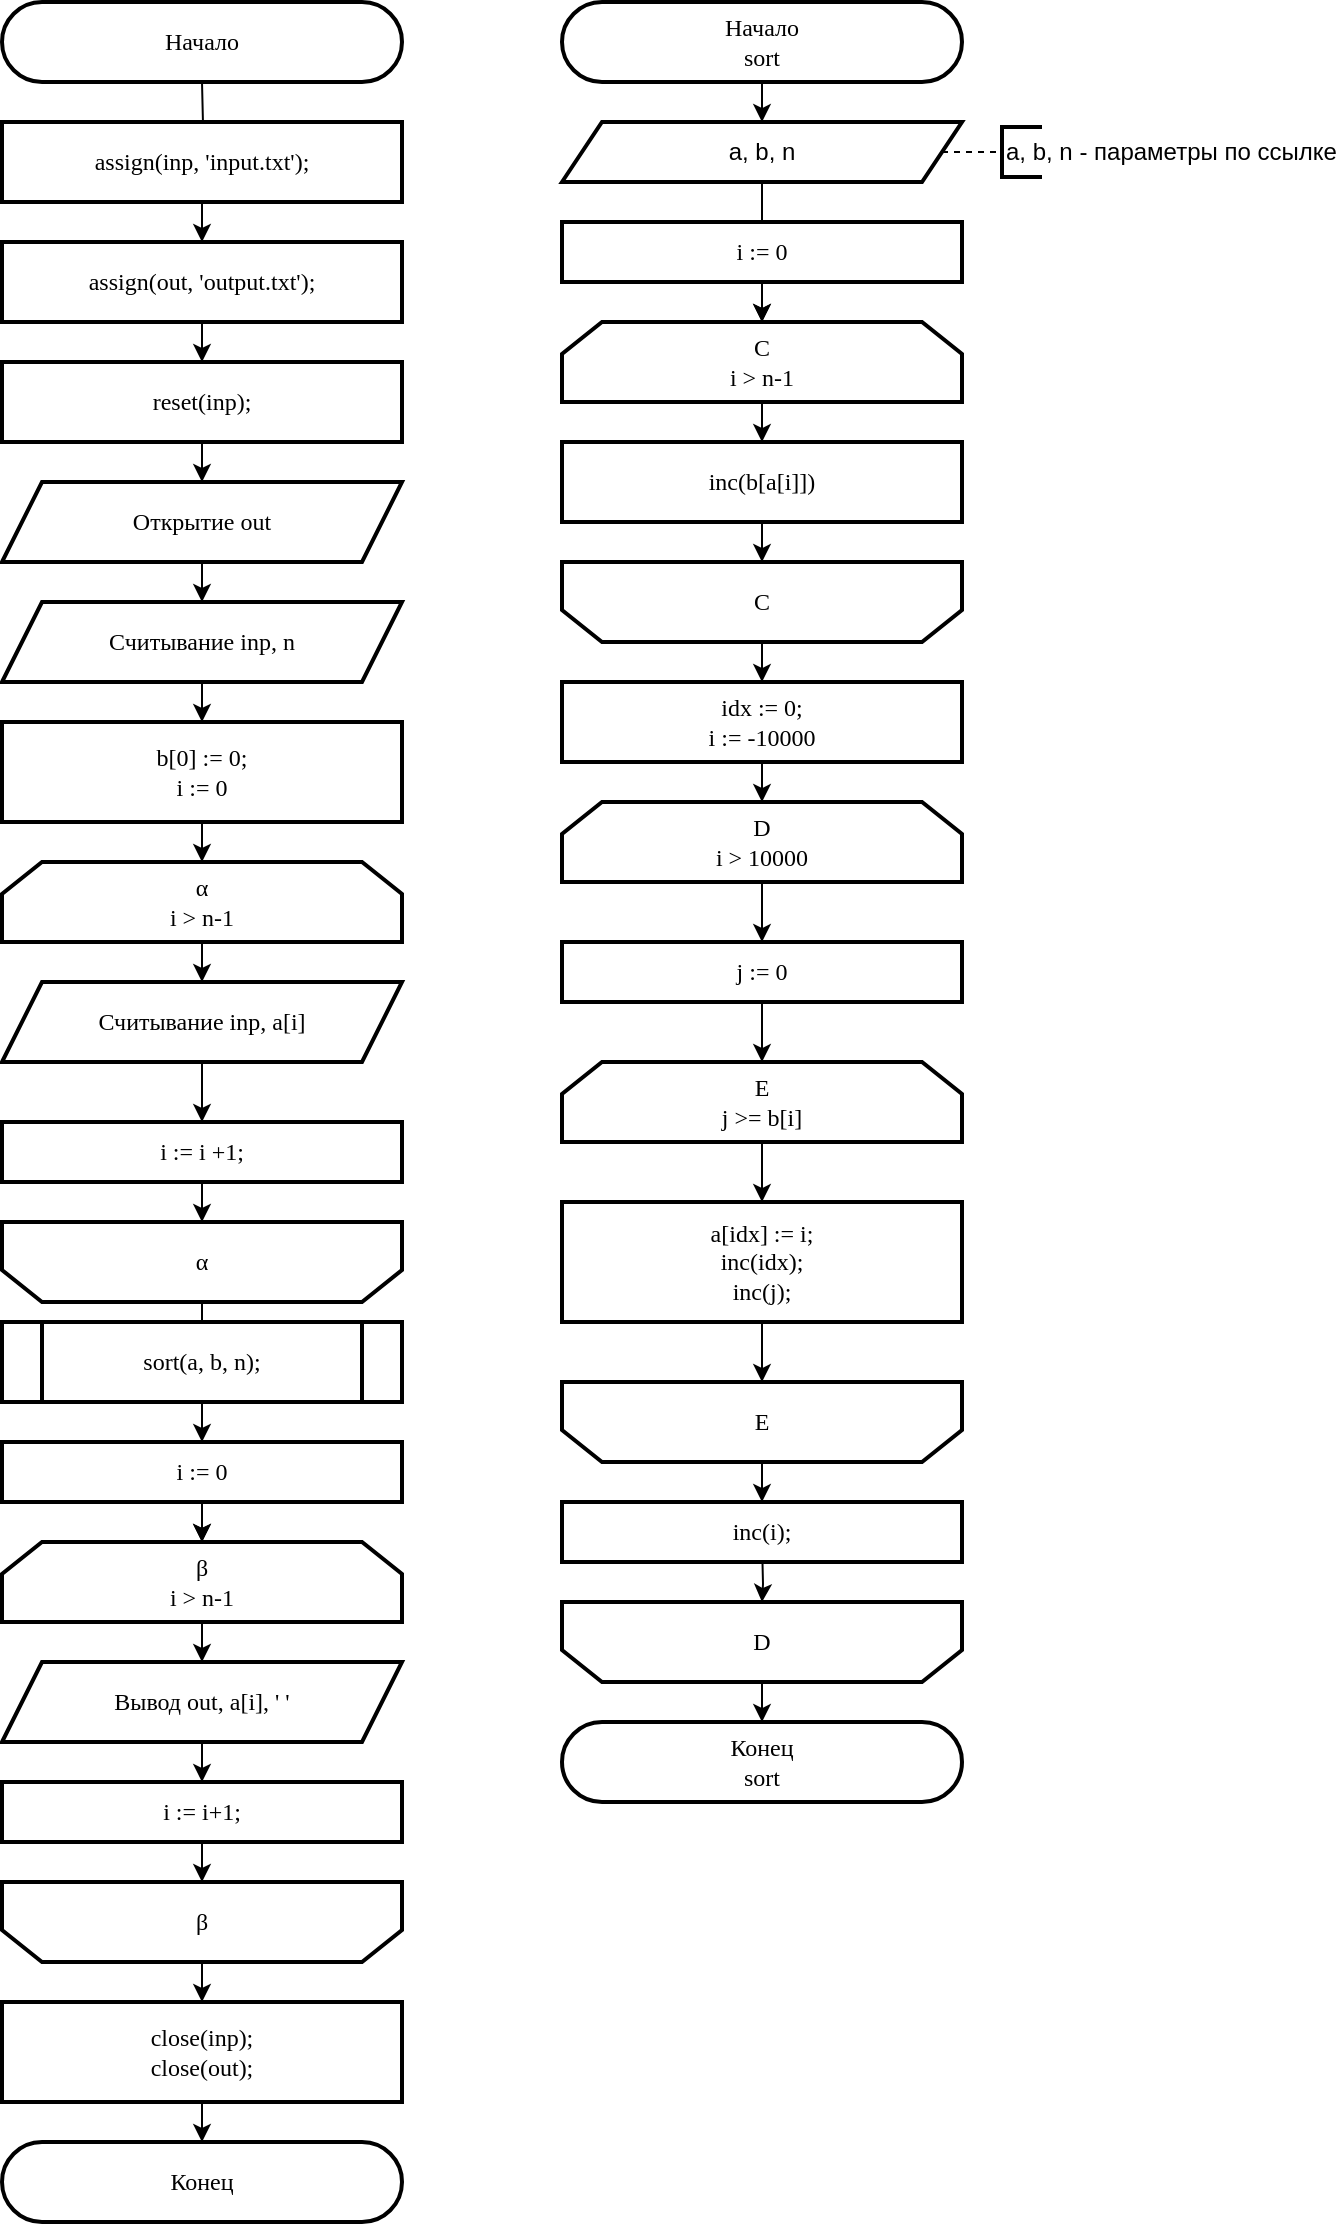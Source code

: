 <mxfile version="14.3.2" type="device"><diagram id="C5RBs43oDa-KdzZeNtuy" name="Page-1"><mxGraphModel dx="868" dy="482" grid="1" gridSize="10" guides="1" tooltips="1" connect="1" arrows="1" fold="1" page="1" pageScale="1" pageWidth="827" pageHeight="1169" math="0" shadow="0"><root><mxCell id="WIyWlLk6GJQsqaUBKTNV-0"/><mxCell id="WIyWlLk6GJQsqaUBKTNV-1" parent="WIyWlLk6GJQsqaUBKTNV-0"/><mxCell id="gy0EVU347u_-pMlxcect-0" value="" style="edgeStyle=orthogonalEdgeStyle;rounded=0;orthogonalLoop=1;jettySize=auto;html=1;fontFamily=Times New Roman;fontSize=12;" parent="WIyWlLk6GJQsqaUBKTNV-1" target="gy0EVU347u_-pMlxcect-1" edge="1"><mxGeometry relative="1" as="geometry"><mxPoint x="180" y="80.0" as="sourcePoint"/></mxGeometry></mxCell><mxCell id="gy0EVU347u_-pMlxcect-4" value="" style="edgeStyle=orthogonalEdgeStyle;rounded=0;orthogonalLoop=1;jettySize=auto;html=1;fontFamily=Times New Roman;fontSize=12;" parent="WIyWlLk6GJQsqaUBKTNV-1" source="gy0EVU347u_-pMlxcect-1" target="gy0EVU347u_-pMlxcect-3" edge="1"><mxGeometry relative="1" as="geometry"/></mxCell><mxCell id="gy0EVU347u_-pMlxcect-1" value="assign(inp, 'input.txt');" style="rounded=0;whiteSpace=wrap;html=1;absoluteArcSize=1;arcSize=14;strokeWidth=2;fontFamily=Times New Roman;fontSize=12;" parent="WIyWlLk6GJQsqaUBKTNV-1" vertex="1"><mxGeometry x="80" y="100" width="200" height="40" as="geometry"/></mxCell><mxCell id="gy0EVU347u_-pMlxcect-2" value="&lt;font style=&quot;font-size: 12px;&quot;&gt;Начало&lt;/font&gt;" style="rounded=1;whiteSpace=wrap;html=1;shadow=0;fillColor=#ffffff;arcSize=50;strokeWidth=2;fontFamily=Times New Roman;fontSize=12;" parent="WIyWlLk6GJQsqaUBKTNV-1" vertex="1"><mxGeometry x="80" y="40" width="200" height="40" as="geometry"/></mxCell><mxCell id="gy0EVU347u_-pMlxcect-6" value="" style="edgeStyle=orthogonalEdgeStyle;rounded=0;orthogonalLoop=1;jettySize=auto;html=1;fontFamily=Times New Roman;fontSize=12;" parent="WIyWlLk6GJQsqaUBKTNV-1" source="gy0EVU347u_-pMlxcect-3" target="gy0EVU347u_-pMlxcect-5" edge="1"><mxGeometry relative="1" as="geometry"/></mxCell><mxCell id="gy0EVU347u_-pMlxcect-3" value="assign(out, 'output.txt');" style="rounded=0;whiteSpace=wrap;html=1;absoluteArcSize=1;arcSize=14;strokeWidth=2;fontFamily=Times New Roman;fontSize=12;" parent="WIyWlLk6GJQsqaUBKTNV-1" vertex="1"><mxGeometry x="80" y="160" width="200" height="40" as="geometry"/></mxCell><mxCell id="gy0EVU347u_-pMlxcect-8" value="" style="edgeStyle=orthogonalEdgeStyle;rounded=0;orthogonalLoop=1;jettySize=auto;html=1;fontFamily=Times New Roman;fontSize=12;" parent="WIyWlLk6GJQsqaUBKTNV-1" source="gy0EVU347u_-pMlxcect-5" target="gy0EVU347u_-pMlxcect-7" edge="1"><mxGeometry relative="1" as="geometry"/></mxCell><mxCell id="gy0EVU347u_-pMlxcect-5" value="reset(inp);" style="rounded=0;whiteSpace=wrap;html=1;absoluteArcSize=1;arcSize=14;strokeWidth=2;fontFamily=Times New Roman;fontSize=12;spacing=2;labelBorderColor=none;" parent="WIyWlLk6GJQsqaUBKTNV-1" vertex="1"><mxGeometry x="80" y="220" width="200" height="40" as="geometry"/></mxCell><mxCell id="gy0EVU347u_-pMlxcect-10" value="" style="edgeStyle=orthogonalEdgeStyle;rounded=0;orthogonalLoop=1;jettySize=auto;html=1;fontFamily=Times New Roman;fontSize=12;" parent="WIyWlLk6GJQsqaUBKTNV-1" source="gy0EVU347u_-pMlxcect-7" target="gy0EVU347u_-pMlxcect-9" edge="1"><mxGeometry relative="1" as="geometry"/></mxCell><mxCell id="gy0EVU347u_-pMlxcect-7" value="Открытие&amp;nbsp;out" style="shape=parallelogram;perimeter=parallelogramPerimeter;whiteSpace=wrap;html=1;fixedSize=1;fontFamily=Times New Roman;fontSize=12;strokeWidth=2;" parent="WIyWlLk6GJQsqaUBKTNV-1" vertex="1"><mxGeometry x="80" y="280" width="200" height="40" as="geometry"/></mxCell><mxCell id="gy0EVU347u_-pMlxcect-12" value="" style="edgeStyle=orthogonalEdgeStyle;rounded=0;orthogonalLoop=1;jettySize=auto;html=1;fontFamily=Times New Roman;fontSize=12;" parent="WIyWlLk6GJQsqaUBKTNV-1" source="gy0EVU347u_-pMlxcect-9" target="gy0EVU347u_-pMlxcect-11" edge="1"><mxGeometry relative="1" as="geometry"/></mxCell><mxCell id="gy0EVU347u_-pMlxcect-9" value="Считывание&amp;nbsp;inp, n" style="shape=parallelogram;perimeter=parallelogramPerimeter;whiteSpace=wrap;html=1;fixedSize=1;fontFamily=Times New Roman;fontSize=12;strokeWidth=2;" parent="WIyWlLk6GJQsqaUBKTNV-1" vertex="1"><mxGeometry x="80" y="340" width="200" height="40" as="geometry"/></mxCell><mxCell id="gy0EVU347u_-pMlxcect-14" value="" style="edgeStyle=orthogonalEdgeStyle;rounded=0;orthogonalLoop=1;jettySize=auto;html=1;fontFamily=Times New Roman;fontSize=12;" parent="WIyWlLk6GJQsqaUBKTNV-1" source="gy0EVU347u_-pMlxcect-11" target="gy0EVU347u_-pMlxcect-13" edge="1"><mxGeometry relative="1" as="geometry"/></mxCell><mxCell id="gy0EVU347u_-pMlxcect-11" value="b[0] := 0;&lt;br style=&quot;font-size: 12px;&quot;&gt;i := 0" style="whiteSpace=wrap;html=1;fontFamily=Times New Roman;fontSize=12;strokeWidth=2;" parent="WIyWlLk6GJQsqaUBKTNV-1" vertex="1"><mxGeometry x="80" y="400" width="200" height="50" as="geometry"/></mxCell><mxCell id="gy0EVU347u_-pMlxcect-16" value="" style="edgeStyle=orthogonalEdgeStyle;rounded=0;orthogonalLoop=1;jettySize=auto;html=1;fontFamily=Times New Roman;fontSize=12;" parent="WIyWlLk6GJQsqaUBKTNV-1" source="gy0EVU347u_-pMlxcect-13" target="gy0EVU347u_-pMlxcect-15" edge="1"><mxGeometry relative="1" as="geometry"/></mxCell><mxCell id="gy0EVU347u_-pMlxcect-13" value="α&lt;br style=&quot;font-size: 12px;&quot;&gt;i &amp;gt; n-1" style="shape=loopLimit;whiteSpace=wrap;html=1;rounded=0;shadow=0;strokeWidth=2;fillColor=#ffffff;fontFamily=Times New Roman;fontSize=12;" parent="WIyWlLk6GJQsqaUBKTNV-1" vertex="1"><mxGeometry x="80" y="470" width="200" height="40" as="geometry"/></mxCell><mxCell id="gy0EVU347u_-pMlxcect-18" value="" style="edgeStyle=orthogonalEdgeStyle;rounded=0;orthogonalLoop=1;jettySize=auto;html=1;fontFamily=Times New Roman;fontSize=12;" parent="WIyWlLk6GJQsqaUBKTNV-1" source="gy0EVU347u_-pMlxcect-15" edge="1"><mxGeometry relative="1" as="geometry"><mxPoint x="180" y="600.0" as="targetPoint"/></mxGeometry></mxCell><mxCell id="gy0EVU347u_-pMlxcect-15" value="Считывание inp, a[i]" style="shape=parallelogram;perimeter=parallelogramPerimeter;whiteSpace=wrap;html=1;fixedSize=1;fontFamily=Times New Roman;fontSize=12;strokeWidth=2;" parent="WIyWlLk6GJQsqaUBKTNV-1" vertex="1"><mxGeometry x="80" y="530" width="200" height="40" as="geometry"/></mxCell><mxCell id="gy0EVU347u_-pMlxcect-43" value="" style="edgeStyle=orthogonalEdgeStyle;rounded=0;orthogonalLoop=1;jettySize=auto;html=1;fontFamily=Times New Roman;fontSize=12;" parent="WIyWlLk6GJQsqaUBKTNV-1" source="gy0EVU347u_-pMlxcect-19" target="gy0EVU347u_-pMlxcect-23" edge="1"><mxGeometry relative="1" as="geometry"/></mxCell><mxCell id="gy0EVU347u_-pMlxcect-19" value="&lt;font style=&quot;font-size: 12px;&quot;&gt;α&lt;br style=&quot;font-size: 12px;&quot;&gt;&lt;/font&gt;" style="shape=loopLimit;whiteSpace=wrap;html=1;rounded=0;shadow=0;strokeWidth=2;fillColor=#ffffff;direction=west;fontFamily=Times New Roman;fontSize=12;" parent="WIyWlLk6GJQsqaUBKTNV-1" vertex="1"><mxGeometry x="80" y="650" width="200" height="40" as="geometry"/></mxCell><mxCell id="gy0EVU347u_-pMlxcect-31" value="" style="edgeStyle=orthogonalEdgeStyle;rounded=0;orthogonalLoop=1;jettySize=auto;html=1;fontFamily=Times New Roman;fontSize=12;" parent="WIyWlLk6GJQsqaUBKTNV-1" source="gy0EVU347u_-pMlxcect-20" target="gy0EVU347u_-pMlxcect-25" edge="1"><mxGeometry relative="1" as="geometry"/></mxCell><mxCell id="gy0EVU347u_-pMlxcect-20" value="sort(a, b, n);" style="shape=process;whiteSpace=wrap;html=1;backgroundOutline=1;rounded=0;shadow=0;strokeWidth=2;fillColor=#ffffff;fontFamily=Times New Roman;fontSize=12;" parent="WIyWlLk6GJQsqaUBKTNV-1" vertex="1"><mxGeometry x="80" y="700" width="200" height="40" as="geometry"/></mxCell><mxCell id="gy0EVU347u_-pMlxcect-22" value="" style="edgeStyle=orthogonalEdgeStyle;rounded=0;orthogonalLoop=1;jettySize=auto;html=1;fontFamily=Times New Roman;fontSize=12;" parent="WIyWlLk6GJQsqaUBKTNV-1" source="gy0EVU347u_-pMlxcect-23" target="gy0EVU347u_-pMlxcect-25" edge="1"><mxGeometry relative="1" as="geometry"/></mxCell><mxCell id="gy0EVU347u_-pMlxcect-23" value="i := 0" style="whiteSpace=wrap;html=1;fontFamily=Times New Roman;fontSize=12;strokeWidth=2;" parent="WIyWlLk6GJQsqaUBKTNV-1" vertex="1"><mxGeometry x="80" y="760" width="200" height="30" as="geometry"/></mxCell><mxCell id="gy0EVU347u_-pMlxcect-24" value="" style="edgeStyle=orthogonalEdgeStyle;rounded=0;orthogonalLoop=1;jettySize=auto;html=1;fontFamily=Times New Roman;fontSize=12;" parent="WIyWlLk6GJQsqaUBKTNV-1" source="gy0EVU347u_-pMlxcect-25" target="gy0EVU347u_-pMlxcect-27" edge="1"><mxGeometry relative="1" as="geometry"/></mxCell><mxCell id="gy0EVU347u_-pMlxcect-25" value="β&lt;br style=&quot;font-size: 12px;&quot;&gt;i &amp;gt; n-1" style="shape=loopLimit;whiteSpace=wrap;html=1;rounded=0;shadow=0;strokeWidth=2;fillColor=#ffffff;fontFamily=Times New Roman;fontSize=12;" parent="WIyWlLk6GJQsqaUBKTNV-1" vertex="1"><mxGeometry x="80" y="810" width="200" height="40" as="geometry"/></mxCell><mxCell id="gy0EVU347u_-pMlxcect-35" value="" style="edgeStyle=orthogonalEdgeStyle;rounded=0;orthogonalLoop=1;jettySize=auto;html=1;fontFamily=Times New Roman;fontSize=12;" parent="WIyWlLk6GJQsqaUBKTNV-1" source="gy0EVU347u_-pMlxcect-27" target="gy0EVU347u_-pMlxcect-34" edge="1"><mxGeometry relative="1" as="geometry"/></mxCell><mxCell id="gy0EVU347u_-pMlxcect-27" value="Вывод&amp;nbsp;out, a[i], ' '" style="shape=parallelogram;perimeter=parallelogramPerimeter;whiteSpace=wrap;html=1;fixedSize=1;fontFamily=Times New Roman;fontSize=12;strokeWidth=2;" parent="WIyWlLk6GJQsqaUBKTNV-1" vertex="1"><mxGeometry x="80" y="870" width="200" height="40" as="geometry"/></mxCell><mxCell id="gy0EVU347u_-pMlxcect-45" value="" style="edgeStyle=orthogonalEdgeStyle;rounded=0;orthogonalLoop=1;jettySize=auto;html=1;fontFamily=Times New Roman;fontSize=12;" parent="WIyWlLk6GJQsqaUBKTNV-1" source="gy0EVU347u_-pMlxcect-28" target="gy0EVU347u_-pMlxcect-44" edge="1"><mxGeometry relative="1" as="geometry"/></mxCell><mxCell id="gy0EVU347u_-pMlxcect-28" value="&lt;font style=&quot;font-size: 12px;&quot;&gt;β&lt;br style=&quot;font-size: 12px;&quot;&gt;&lt;/font&gt;" style="shape=loopLimit;whiteSpace=wrap;html=1;rounded=0;shadow=0;strokeWidth=2;fillColor=#ffffff;direction=west;fontFamily=Times New Roman;fontSize=12;" parent="WIyWlLk6GJQsqaUBKTNV-1" vertex="1"><mxGeometry x="80" y="980" width="200" height="40" as="geometry"/></mxCell><mxCell id="gy0EVU347u_-pMlxcect-36" value="" style="edgeStyle=orthogonalEdgeStyle;rounded=0;orthogonalLoop=1;jettySize=auto;html=1;fontFamily=Times New Roman;fontSize=12;" parent="WIyWlLk6GJQsqaUBKTNV-1" source="gy0EVU347u_-pMlxcect-34" target="gy0EVU347u_-pMlxcect-28" edge="1"><mxGeometry relative="1" as="geometry"/></mxCell><mxCell id="gy0EVU347u_-pMlxcect-34" value="i := i+1;" style="rounded=0;whiteSpace=wrap;html=1;fontFamily=Times New Roman;fontSize=12;strokeWidth=2;" parent="WIyWlLk6GJQsqaUBKTNV-1" vertex="1"><mxGeometry x="80" y="930" width="200" height="30" as="geometry"/></mxCell><mxCell id="gy0EVU347u_-pMlxcect-42" value="" style="edgeStyle=orthogonalEdgeStyle;rounded=0;orthogonalLoop=1;jettySize=auto;html=1;fontFamily=Times New Roman;fontSize=12;" parent="WIyWlLk6GJQsqaUBKTNV-1" source="gy0EVU347u_-pMlxcect-37" target="gy0EVU347u_-pMlxcect-19" edge="1"><mxGeometry relative="1" as="geometry"/></mxCell><mxCell id="gy0EVU347u_-pMlxcect-37" value="i := i +1;" style="rounded=0;whiteSpace=wrap;html=1;fontFamily=Times New Roman;fontSize=12;strokeWidth=2;" parent="WIyWlLk6GJQsqaUBKTNV-1" vertex="1"><mxGeometry x="80" y="600" width="200" height="30" as="geometry"/></mxCell><mxCell id="gy0EVU347u_-pMlxcect-47" value="" style="edgeStyle=orthogonalEdgeStyle;rounded=0;orthogonalLoop=1;jettySize=auto;html=1;fontFamily=Times New Roman;fontSize=12;" parent="WIyWlLk6GJQsqaUBKTNV-1" source="gy0EVU347u_-pMlxcect-44" target="gy0EVU347u_-pMlxcect-46" edge="1"><mxGeometry relative="1" as="geometry"/></mxCell><mxCell id="gy0EVU347u_-pMlxcect-44" value="close(inp);&lt;br style=&quot;font-size: 12px;&quot;&gt;close(out);" style="rounded=0;whiteSpace=wrap;html=1;fontFamily=Times New Roman;fontSize=12;strokeWidth=2;" parent="WIyWlLk6GJQsqaUBKTNV-1" vertex="1"><mxGeometry x="80" y="1040" width="200" height="50" as="geometry"/></mxCell><mxCell id="gy0EVU347u_-pMlxcect-46" value="&lt;span style=&quot;font-size: 12px;&quot;&gt;Конец&lt;/span&gt;" style="rounded=1;whiteSpace=wrap;html=1;shadow=0;fillColor=#ffffff;arcSize=50;strokeWidth=2;fontFamily=Times New Roman;fontSize=12;" parent="WIyWlLk6GJQsqaUBKTNV-1" vertex="1"><mxGeometry x="80" y="1110" width="200" height="40" as="geometry"/></mxCell><mxCell id="gy0EVU347u_-pMlxcect-52" value="" style="edgeStyle=orthogonalEdgeStyle;rounded=0;orthogonalLoop=1;jettySize=auto;html=1;strokeWidth=1;fontFamily=Times New Roman;fontSize=12;" parent="WIyWlLk6GJQsqaUBKTNV-1" source="gy0EVU347u_-pMlxcect-48" target="gy0EVU347u_-pMlxcect-49" edge="1"><mxGeometry relative="1" as="geometry"/></mxCell><mxCell id="gy0EVU347u_-pMlxcect-48" value="&lt;font&gt;Начало&lt;br&gt;sort&lt;br&gt;&lt;/font&gt;" style="rounded=1;whiteSpace=wrap;html=1;shadow=0;fillColor=#ffffff;arcSize=50;strokeWidth=2;fontFamily=Times New Roman;fontSize=12;" parent="WIyWlLk6GJQsqaUBKTNV-1" vertex="1"><mxGeometry x="360" y="40" width="200" height="40" as="geometry"/></mxCell><mxCell id="gy0EVU347u_-pMlxcect-58" value="" style="edgeStyle=orthogonalEdgeStyle;rounded=0;orthogonalLoop=1;jettySize=auto;html=1;strokeWidth=1;fontFamily=Times New Roman;fontSize=12;" parent="WIyWlLk6GJQsqaUBKTNV-1" source="gy0EVU347u_-pMlxcect-49" target="gy0EVU347u_-pMlxcect-57" edge="1"><mxGeometry relative="1" as="geometry"/></mxCell><mxCell id="gy0EVU347u_-pMlxcect-49" value="a, b, n" style="shape=parallelogram;perimeter=parallelogramPerimeter;whiteSpace=wrap;html=1;fixedSize=1;rounded=0;strokeWidth=2;" parent="WIyWlLk6GJQsqaUBKTNV-1" vertex="1"><mxGeometry x="360" y="100" width="200" height="30" as="geometry"/></mxCell><mxCell id="gy0EVU347u_-pMlxcect-50" value="" style="endArrow=none;dashed=1;html=1;exitX=1;exitY=0.5;exitDx=0;exitDy=0;" parent="WIyWlLk6GJQsqaUBKTNV-1" source="gy0EVU347u_-pMlxcect-49" edge="1"><mxGeometry width="50" height="50" relative="1" as="geometry"><mxPoint x="580" y="150" as="sourcePoint"/><mxPoint x="580" y="115" as="targetPoint"/></mxGeometry></mxCell><mxCell id="gy0EVU347u_-pMlxcect-51" value="a, b, n - параметры по ссылке" style="strokeWidth=2;html=1;shape=mxgraph.flowchart.annotation_1;align=left;pointerEvents=1;" parent="WIyWlLk6GJQsqaUBKTNV-1" vertex="1"><mxGeometry x="580" y="102.5" width="20" height="25" as="geometry"/></mxCell><mxCell id="gy0EVU347u_-pMlxcect-55" value="" style="edgeStyle=orthogonalEdgeStyle;rounded=0;orthogonalLoop=1;jettySize=auto;html=1;fontFamily=Times New Roman;fontSize=12;" parent="WIyWlLk6GJQsqaUBKTNV-1" source="gy0EVU347u_-pMlxcect-56" target="gy0EVU347u_-pMlxcect-57" edge="1"><mxGeometry relative="1" as="geometry"/></mxCell><mxCell id="gy0EVU347u_-pMlxcect-56" value="i := 0" style="whiteSpace=wrap;html=1;fontFamily=Times New Roman;fontSize=12;strokeWidth=2;" parent="WIyWlLk6GJQsqaUBKTNV-1" vertex="1"><mxGeometry x="360" y="150" width="200" height="30" as="geometry"/></mxCell><mxCell id="gy0EVU347u_-pMlxcect-60" value="" style="edgeStyle=orthogonalEdgeStyle;rounded=0;orthogonalLoop=1;jettySize=auto;html=1;strokeWidth=1;fontFamily=Times New Roman;fontSize=12;" parent="WIyWlLk6GJQsqaUBKTNV-1" source="gy0EVU347u_-pMlxcect-57" target="gy0EVU347u_-pMlxcect-59" edge="1"><mxGeometry relative="1" as="geometry"/></mxCell><mxCell id="gy0EVU347u_-pMlxcect-57" value="С&lt;br style=&quot;font-size: 12px&quot;&gt;i &amp;gt; n-1" style="shape=loopLimit;whiteSpace=wrap;html=1;rounded=0;shadow=0;strokeWidth=2;fillColor=#ffffff;fontFamily=Times New Roman;fontSize=12;" parent="WIyWlLk6GJQsqaUBKTNV-1" vertex="1"><mxGeometry x="360" y="200" width="200" height="40" as="geometry"/></mxCell><mxCell id="gy0EVU347u_-pMlxcect-62" value="" style="edgeStyle=orthogonalEdgeStyle;rounded=0;orthogonalLoop=1;jettySize=auto;html=1;strokeWidth=1;fontFamily=Times New Roman;fontSize=12;" parent="WIyWlLk6GJQsqaUBKTNV-1" source="gy0EVU347u_-pMlxcect-59" target="gy0EVU347u_-pMlxcect-61" edge="1"><mxGeometry relative="1" as="geometry"/></mxCell><mxCell id="gy0EVU347u_-pMlxcect-59" value="inc(b[a[i]])" style="whiteSpace=wrap;html=1;rounded=0;shadow=0;fontFamily=Times New Roman;strokeWidth=2;" parent="WIyWlLk6GJQsqaUBKTNV-1" vertex="1"><mxGeometry x="360" y="260" width="200" height="40" as="geometry"/></mxCell><mxCell id="gy0EVU347u_-pMlxcect-64" value="" style="edgeStyle=orthogonalEdgeStyle;rounded=0;orthogonalLoop=1;jettySize=auto;html=1;strokeWidth=1;fontFamily=Times New Roman;fontSize=12;" parent="WIyWlLk6GJQsqaUBKTNV-1" source="gy0EVU347u_-pMlxcect-61" target="gy0EVU347u_-pMlxcect-63" edge="1"><mxGeometry relative="1" as="geometry"/></mxCell><mxCell id="gy0EVU347u_-pMlxcect-61" value="&lt;font style=&quot;font-size: 12px&quot;&gt;C&lt;br style=&quot;font-size: 12px&quot;&gt;&lt;/font&gt;" style="shape=loopLimit;whiteSpace=wrap;html=1;rounded=0;shadow=0;strokeWidth=2;fillColor=#ffffff;direction=west;fontFamily=Times New Roman;fontSize=12;" parent="WIyWlLk6GJQsqaUBKTNV-1" vertex="1"><mxGeometry x="360" y="320" width="200" height="40" as="geometry"/></mxCell><mxCell id="gy0EVU347u_-pMlxcect-67" value="" style="edgeStyle=orthogonalEdgeStyle;rounded=0;orthogonalLoop=1;jettySize=auto;html=1;strokeWidth=1;fontFamily=Times New Roman;fontSize=12;" parent="WIyWlLk6GJQsqaUBKTNV-1" source="gy0EVU347u_-pMlxcect-63" target="gy0EVU347u_-pMlxcect-65" edge="1"><mxGeometry relative="1" as="geometry"/></mxCell><mxCell id="gy0EVU347u_-pMlxcect-63" value="idx := 0;&lt;br&gt;i := -10000" style="whiteSpace=wrap;html=1;fontFamily=Times New Roman;fontSize=12;strokeWidth=2;" parent="WIyWlLk6GJQsqaUBKTNV-1" vertex="1"><mxGeometry x="360" y="380" width="200" height="40" as="geometry"/></mxCell><mxCell id="gy0EVU347u_-pMlxcect-69" value="" style="edgeStyle=orthogonalEdgeStyle;rounded=0;orthogonalLoop=1;jettySize=auto;html=1;strokeWidth=1;fontFamily=Times New Roman;fontSize=12;" parent="WIyWlLk6GJQsqaUBKTNV-1" source="gy0EVU347u_-pMlxcect-65" target="gy0EVU347u_-pMlxcect-68" edge="1"><mxGeometry relative="1" as="geometry"/></mxCell><mxCell id="gy0EVU347u_-pMlxcect-65" value="D&lt;br style=&quot;font-size: 12px&quot;&gt;i &amp;gt; 10000" style="shape=loopLimit;whiteSpace=wrap;html=1;rounded=0;shadow=0;strokeWidth=2;fillColor=#ffffff;fontFamily=Times New Roman;fontSize=12;" parent="WIyWlLk6GJQsqaUBKTNV-1" vertex="1"><mxGeometry x="360" y="440" width="200" height="40" as="geometry"/></mxCell><mxCell id="gy0EVU347u_-pMlxcect-71" value="" style="edgeStyle=orthogonalEdgeStyle;rounded=0;orthogonalLoop=1;jettySize=auto;html=1;strokeWidth=1;fontFamily=Times New Roman;fontSize=12;" parent="WIyWlLk6GJQsqaUBKTNV-1" source="gy0EVU347u_-pMlxcect-68" target="gy0EVU347u_-pMlxcect-70" edge="1"><mxGeometry relative="1" as="geometry"/></mxCell><mxCell id="gy0EVU347u_-pMlxcect-68" value="j := 0" style="whiteSpace=wrap;html=1;fontFamily=Times New Roman;fontSize=12;strokeWidth=2;" parent="WIyWlLk6GJQsqaUBKTNV-1" vertex="1"><mxGeometry x="360" y="510" width="200" height="30" as="geometry"/></mxCell><mxCell id="gy0EVU347u_-pMlxcect-73" value="" style="edgeStyle=orthogonalEdgeStyle;rounded=0;orthogonalLoop=1;jettySize=auto;html=1;strokeWidth=1;fontFamily=Times New Roman;fontSize=12;" parent="WIyWlLk6GJQsqaUBKTNV-1" source="gy0EVU347u_-pMlxcect-70" target="gy0EVU347u_-pMlxcect-72" edge="1"><mxGeometry relative="1" as="geometry"/></mxCell><mxCell id="gy0EVU347u_-pMlxcect-70" value="E&lt;br style=&quot;font-size: 12px&quot;&gt;j &amp;gt;= b[i]" style="shape=loopLimit;whiteSpace=wrap;html=1;rounded=0;shadow=0;strokeWidth=2;fillColor=#ffffff;fontFamily=Times New Roman;fontSize=12;" parent="WIyWlLk6GJQsqaUBKTNV-1" vertex="1"><mxGeometry x="360" y="570" width="200" height="40" as="geometry"/></mxCell><mxCell id="gy0EVU347u_-pMlxcect-76" value="" style="edgeStyle=orthogonalEdgeStyle;rounded=0;orthogonalLoop=1;jettySize=auto;html=1;strokeWidth=1;fontFamily=Times New Roman;fontSize=12;" parent="WIyWlLk6GJQsqaUBKTNV-1" source="gy0EVU347u_-pMlxcect-72" target="gy0EVU347u_-pMlxcect-75" edge="1"><mxGeometry relative="1" as="geometry"/></mxCell><mxCell id="gy0EVU347u_-pMlxcect-72" value="&lt;div&gt;a[idx] := i;&lt;/div&gt;&lt;div&gt;&lt;span&gt;inc(idx);&lt;/span&gt;&lt;/div&gt;&lt;div&gt;&lt;span&gt;inc(j);&lt;/span&gt;&lt;/div&gt;" style="whiteSpace=wrap;html=1;fontFamily=Times New Roman;fontSize=12;strokeWidth=2;" parent="WIyWlLk6GJQsqaUBKTNV-1" vertex="1"><mxGeometry x="360" y="640" width="200" height="60" as="geometry"/></mxCell><mxCell id="RjKGVYiyonCk9UjsBbfA-1" value="" style="edgeStyle=orthogonalEdgeStyle;rounded=0;orthogonalLoop=1;jettySize=auto;html=1;" edge="1" parent="WIyWlLk6GJQsqaUBKTNV-1" source="gy0EVU347u_-pMlxcect-75" target="RjKGVYiyonCk9UjsBbfA-0"><mxGeometry relative="1" as="geometry"/></mxCell><mxCell id="gy0EVU347u_-pMlxcect-75" value="&lt;font style=&quot;font-size: 12px&quot;&gt;E&lt;br style=&quot;font-size: 12px&quot;&gt;&lt;/font&gt;" style="shape=loopLimit;whiteSpace=wrap;html=1;rounded=0;shadow=0;strokeWidth=2;fillColor=#ffffff;direction=west;fontFamily=Times New Roman;fontSize=12;" parent="WIyWlLk6GJQsqaUBKTNV-1" vertex="1"><mxGeometry x="360" y="730" width="200" height="40" as="geometry"/></mxCell><mxCell id="RjKGVYiyonCk9UjsBbfA-5" value="" style="edgeStyle=orthogonalEdgeStyle;rounded=0;orthogonalLoop=1;jettySize=auto;html=1;" edge="1" parent="WIyWlLk6GJQsqaUBKTNV-1" source="gy0EVU347u_-pMlxcect-77" target="gy0EVU347u_-pMlxcect-79"><mxGeometry relative="1" as="geometry"/></mxCell><mxCell id="gy0EVU347u_-pMlxcect-77" value="&lt;font style=&quot;font-size: 12px&quot;&gt;D&lt;br style=&quot;font-size: 12px&quot;&gt;&lt;/font&gt;" style="shape=loopLimit;whiteSpace=wrap;html=1;rounded=0;shadow=0;strokeWidth=2;fillColor=#ffffff;direction=west;fontFamily=Times New Roman;fontSize=12;" parent="WIyWlLk6GJQsqaUBKTNV-1" vertex="1"><mxGeometry x="360" y="840" width="200" height="40" as="geometry"/></mxCell><mxCell id="gy0EVU347u_-pMlxcect-79" value="&lt;font&gt;Конец&lt;br&gt;sort&lt;br&gt;&lt;/font&gt;" style="rounded=1;whiteSpace=wrap;html=1;shadow=0;fillColor=#ffffff;arcSize=50;strokeWidth=2;fontFamily=Times New Roman;fontSize=12;" parent="WIyWlLk6GJQsqaUBKTNV-1" vertex="1"><mxGeometry x="360" y="900" width="200" height="40" as="geometry"/></mxCell><mxCell id="RjKGVYiyonCk9UjsBbfA-4" value="" style="edgeStyle=orthogonalEdgeStyle;rounded=0;orthogonalLoop=1;jettySize=auto;html=1;" edge="1" parent="WIyWlLk6GJQsqaUBKTNV-1" target="gy0EVU347u_-pMlxcect-77"><mxGeometry relative="1" as="geometry"><mxPoint x="460" y="810" as="sourcePoint"/></mxGeometry></mxCell><mxCell id="RjKGVYiyonCk9UjsBbfA-0" value="inc(i);" style="whiteSpace=wrap;html=1;fontFamily=Times New Roman;fontSize=12;strokeWidth=2;" vertex="1" parent="WIyWlLk6GJQsqaUBKTNV-1"><mxGeometry x="360" y="790" width="200" height="30" as="geometry"/></mxCell></root></mxGraphModel></diagram></mxfile>